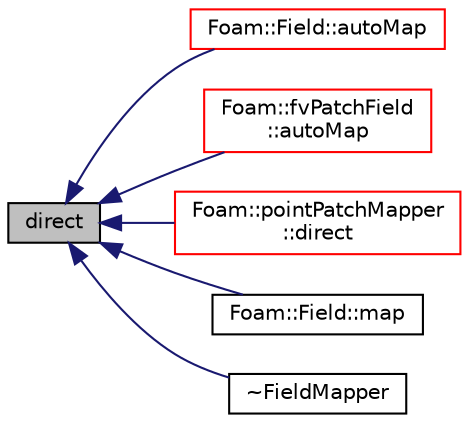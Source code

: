 digraph "direct"
{
  bgcolor="transparent";
  edge [fontname="Helvetica",fontsize="10",labelfontname="Helvetica",labelfontsize="10"];
  node [fontname="Helvetica",fontsize="10",shape=record];
  rankdir="LR";
  Node1 [label="direct",height=0.2,width=0.4,color="black", fillcolor="grey75", style="filled", fontcolor="black"];
  Node1 -> Node2 [dir="back",color="midnightblue",fontsize="10",style="solid",fontname="Helvetica"];
  Node2 [label="Foam::Field::autoMap",height=0.2,width=0.4,color="red",URL="$a00767.html#a4e1ad0c02ab6adecdf8edff203159e4c",tooltip="Map from self. "];
  Node1 -> Node3 [dir="back",color="midnightblue",fontsize="10",style="solid",fontname="Helvetica"];
  Node3 [label="Foam::fvPatchField\l::autoMap",height=0.2,width=0.4,color="red",URL="$a00903.html#a0ab0c43ce90d756c88dd81e3d0a9eef5",tooltip="Map (and resize as needed) from self given a mapping object. "];
  Node1 -> Node4 [dir="back",color="midnightblue",fontsize="10",style="solid",fontname="Helvetica"];
  Node4 [label="Foam::pointPatchMapper\l::direct",height=0.2,width=0.4,color="red",URL="$a01942.html#aa6fd973c07a1eda3654f6e516d34e963",tooltip="Is the mapping direct. "];
  Node1 -> Node5 [dir="back",color="midnightblue",fontsize="10",style="solid",fontname="Helvetica"];
  Node5 [label="Foam::Field::map",height=0.2,width=0.4,color="black",URL="$a00767.html#a37f5e100d55ea3ba5f0671a2cfbb89d3",tooltip="Map from the given field. "];
  Node1 -> Node6 [dir="back",color="midnightblue",fontsize="10",style="solid",fontname="Helvetica"];
  Node6 [label="~FieldMapper",height=0.2,width=0.4,color="black",URL="$a00777.html#a4b989c812c8915f39a8387bdb0ce7f79",tooltip="Destructor. "];
}
